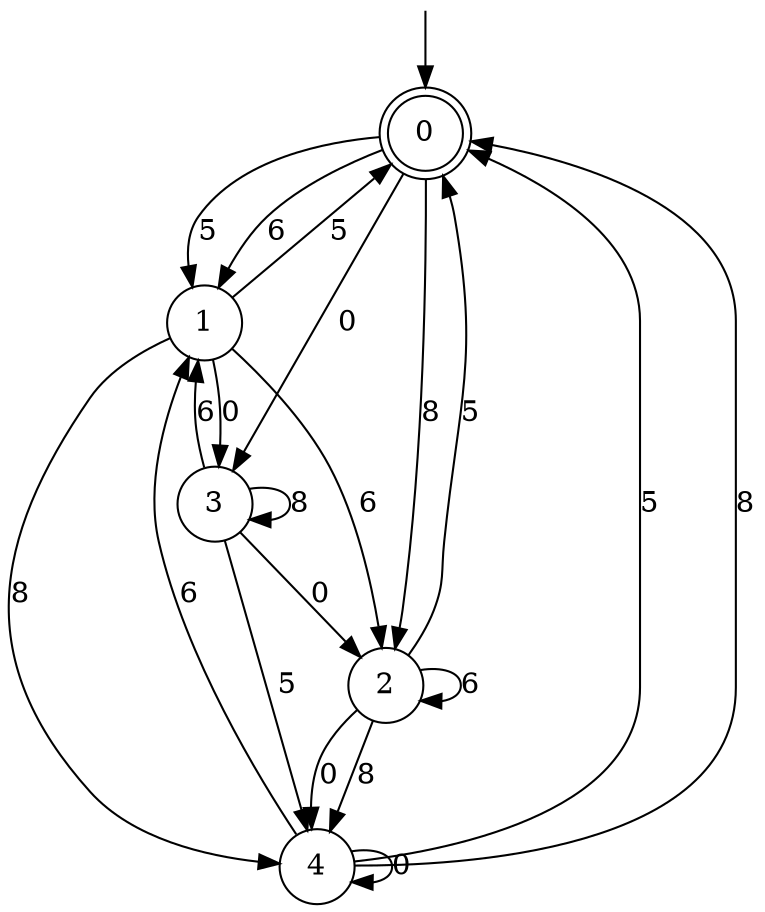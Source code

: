 digraph g {

	s0 [shape="doublecircle" label="0"];
	s1 [shape="circle" label="1"];
	s2 [shape="circle" label="2"];
	s3 [shape="circle" label="3"];
	s4 [shape="circle" label="4"];
	s0 -> s1 [label="5"];
	s0 -> s2 [label="8"];
	s0 -> s3 [label="0"];
	s0 -> s1 [label="6"];
	s1 -> s0 [label="5"];
	s1 -> s4 [label="8"];
	s1 -> s3 [label="0"];
	s1 -> s2 [label="6"];
	s2 -> s0 [label="5"];
	s2 -> s4 [label="8"];
	s2 -> s4 [label="0"];
	s2 -> s2 [label="6"];
	s3 -> s4 [label="5"];
	s3 -> s3 [label="8"];
	s3 -> s2 [label="0"];
	s3 -> s1 [label="6"];
	s4 -> s0 [label="5"];
	s4 -> s0 [label="8"];
	s4 -> s4 [label="0"];
	s4 -> s1 [label="6"];

__start0 [label="" shape="none" width="0" height="0"];
__start0 -> s0;

}
